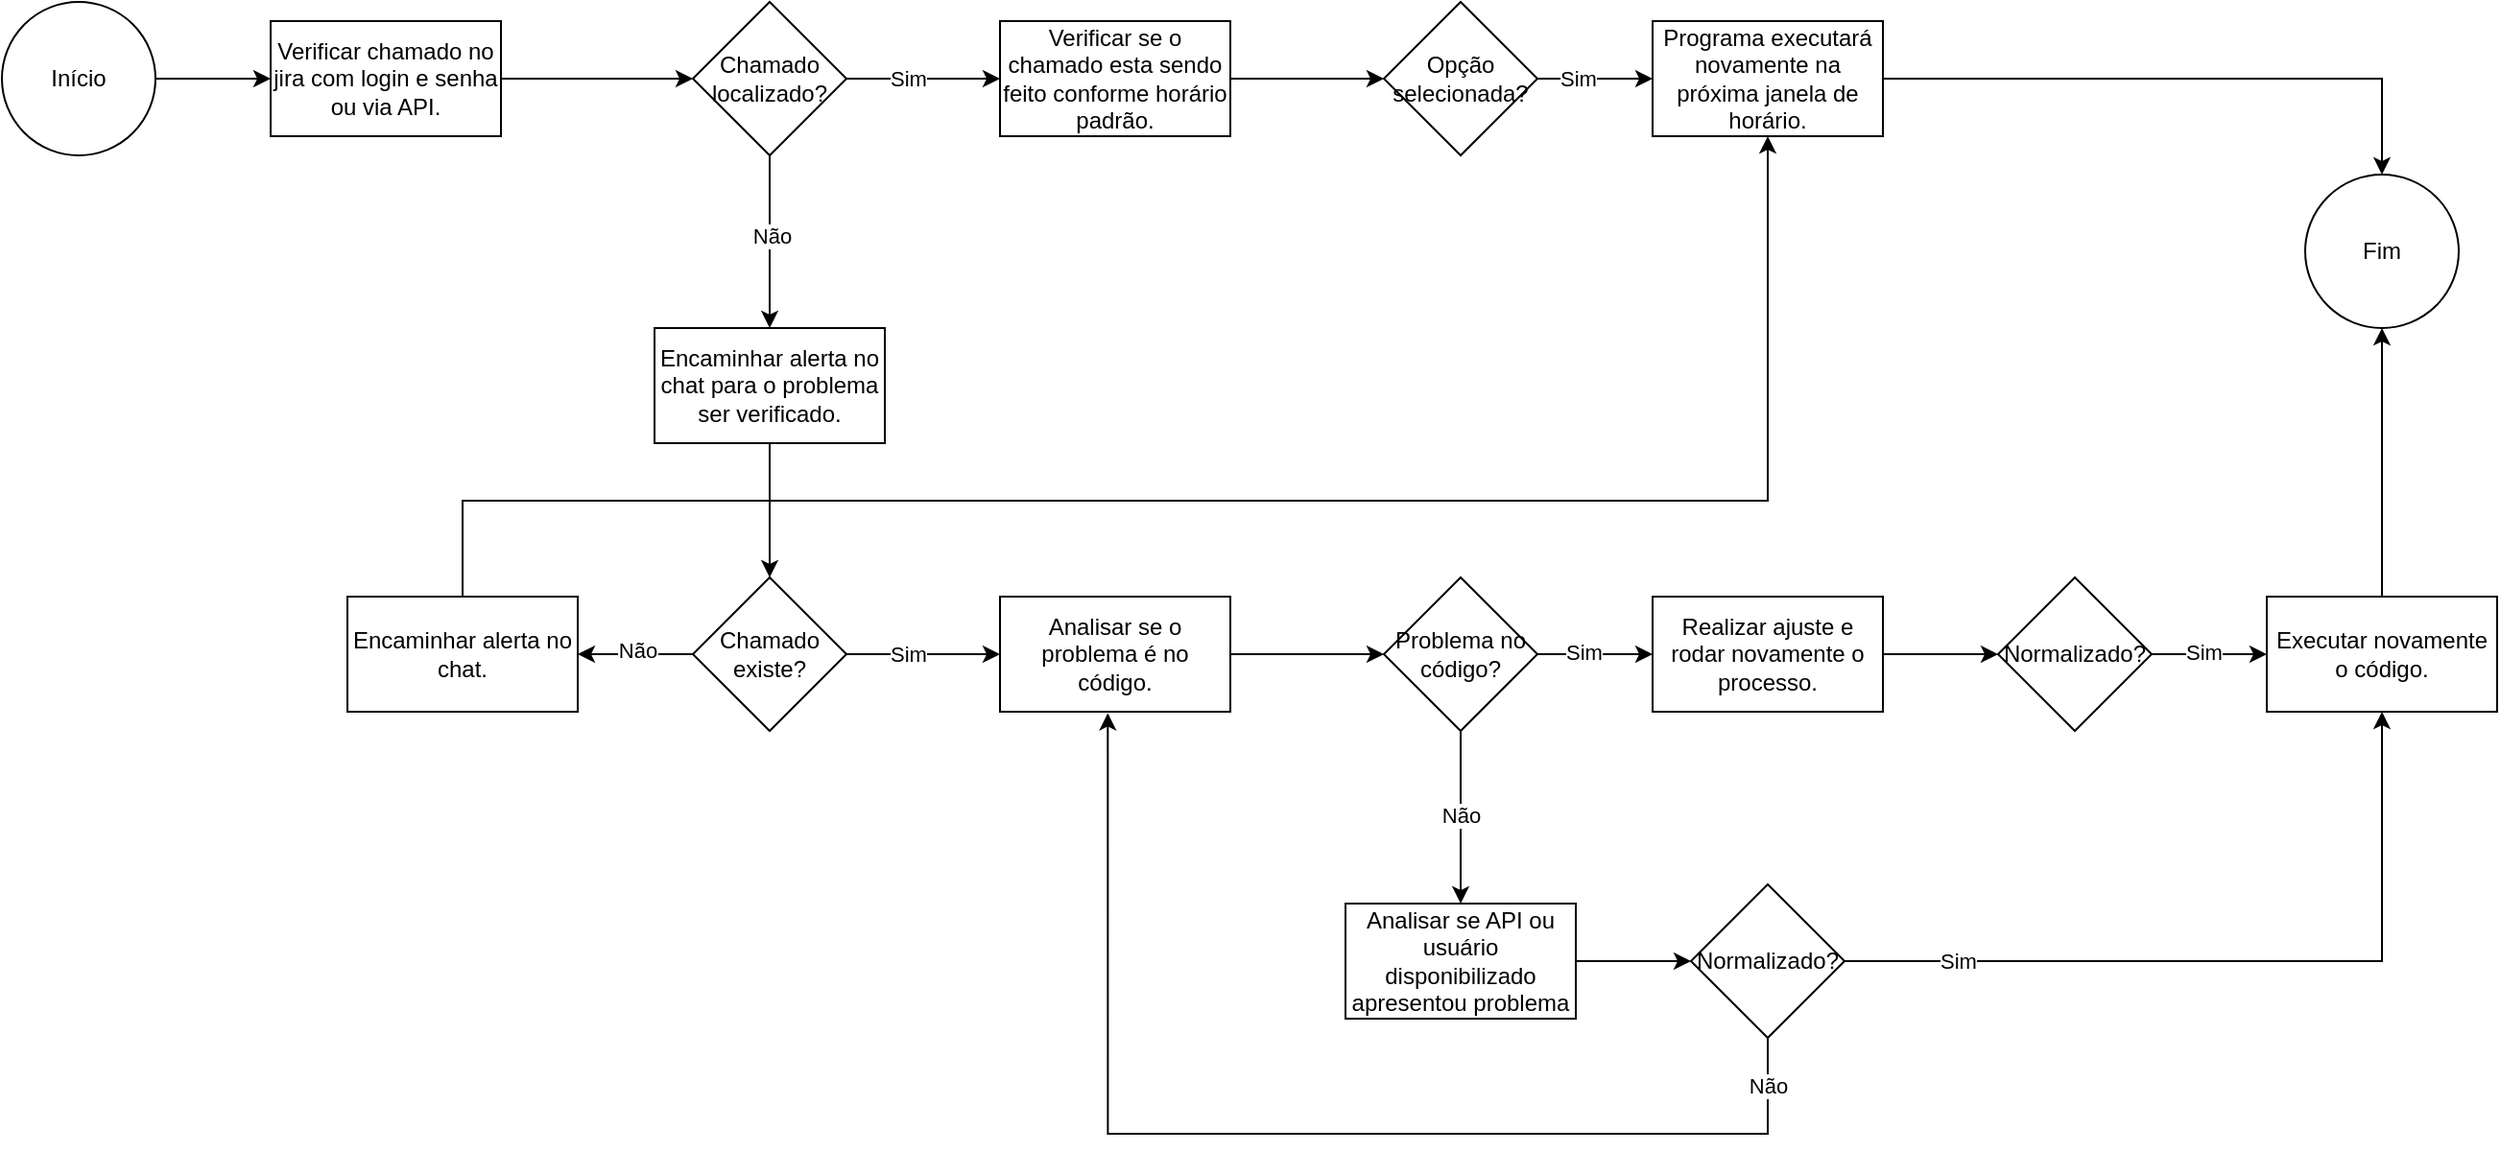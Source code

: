 <mxfile version="25.0.3">
  <diagram name="Página-1" id="F458EmQWVKPjQZFELhoP">
    <mxGraphModel dx="819" dy="469" grid="1" gridSize="10" guides="1" tooltips="1" connect="1" arrows="1" fold="1" page="1" pageScale="1" pageWidth="827" pageHeight="1169" math="0" shadow="0">
      <root>
        <mxCell id="0" />
        <mxCell id="1" parent="0" />
        <mxCell id="_PxMtBCPO3ROkF5QjthU-3" value="" style="edgeStyle=orthogonalEdgeStyle;rounded=0;orthogonalLoop=1;jettySize=auto;html=1;" edge="1" parent="1" source="_PxMtBCPO3ROkF5QjthU-1" target="_PxMtBCPO3ROkF5QjthU-2">
          <mxGeometry relative="1" as="geometry" />
        </mxCell>
        <mxCell id="_PxMtBCPO3ROkF5QjthU-1" value="Início" style="ellipse;whiteSpace=wrap;html=1;aspect=fixed;" vertex="1" parent="1">
          <mxGeometry x="30" y="270" width="80" height="80" as="geometry" />
        </mxCell>
        <mxCell id="_PxMtBCPO3ROkF5QjthU-5" value="" style="edgeStyle=orthogonalEdgeStyle;rounded=0;orthogonalLoop=1;jettySize=auto;html=1;" edge="1" parent="1" source="_PxMtBCPO3ROkF5QjthU-2" target="_PxMtBCPO3ROkF5QjthU-4">
          <mxGeometry relative="1" as="geometry" />
        </mxCell>
        <mxCell id="_PxMtBCPO3ROkF5QjthU-2" value="Verificar chamado no jira com login e senha ou via API." style="whiteSpace=wrap;html=1;" vertex="1" parent="1">
          <mxGeometry x="170" y="280" width="120" height="60" as="geometry" />
        </mxCell>
        <mxCell id="_PxMtBCPO3ROkF5QjthU-10" value="" style="edgeStyle=orthogonalEdgeStyle;rounded=0;orthogonalLoop=1;jettySize=auto;html=1;" edge="1" parent="1" source="_PxMtBCPO3ROkF5QjthU-4" target="_PxMtBCPO3ROkF5QjthU-9">
          <mxGeometry relative="1" as="geometry" />
        </mxCell>
        <mxCell id="_PxMtBCPO3ROkF5QjthU-14" value="Não" style="edgeLabel;html=1;align=center;verticalAlign=middle;resizable=0;points=[];" vertex="1" connectable="0" parent="_PxMtBCPO3ROkF5QjthU-10">
          <mxGeometry x="-0.076" y="1" relative="1" as="geometry">
            <mxPoint as="offset" />
          </mxGeometry>
        </mxCell>
        <mxCell id="_PxMtBCPO3ROkF5QjthU-12" value="" style="edgeStyle=orthogonalEdgeStyle;rounded=0;orthogonalLoop=1;jettySize=auto;html=1;" edge="1" parent="1" source="_PxMtBCPO3ROkF5QjthU-4" target="_PxMtBCPO3ROkF5QjthU-11">
          <mxGeometry relative="1" as="geometry" />
        </mxCell>
        <mxCell id="_PxMtBCPO3ROkF5QjthU-13" value="Sim" style="edgeLabel;html=1;align=center;verticalAlign=middle;resizable=0;points=[];" vertex="1" connectable="0" parent="_PxMtBCPO3ROkF5QjthU-12">
          <mxGeometry x="-0.214" relative="1" as="geometry">
            <mxPoint as="offset" />
          </mxGeometry>
        </mxCell>
        <mxCell id="_PxMtBCPO3ROkF5QjthU-4" value="Chamado localizado?" style="rhombus;whiteSpace=wrap;html=1;" vertex="1" parent="1">
          <mxGeometry x="390" y="270" width="80" height="80" as="geometry" />
        </mxCell>
        <mxCell id="_PxMtBCPO3ROkF5QjthU-16" value="" style="edgeStyle=orthogonalEdgeStyle;rounded=0;orthogonalLoop=1;jettySize=auto;html=1;" edge="1" parent="1" source="_PxMtBCPO3ROkF5QjthU-9" target="_PxMtBCPO3ROkF5QjthU-15">
          <mxGeometry relative="1" as="geometry" />
        </mxCell>
        <mxCell id="_PxMtBCPO3ROkF5QjthU-9" value="Encaminhar alerta no chat para o problema ser verificado." style="whiteSpace=wrap;html=1;" vertex="1" parent="1">
          <mxGeometry x="370" y="440" width="120" height="60" as="geometry" />
        </mxCell>
        <mxCell id="_PxMtBCPO3ROkF5QjthU-32" value="" style="edgeStyle=orthogonalEdgeStyle;rounded=0;orthogonalLoop=1;jettySize=auto;html=1;" edge="1" parent="1" source="_PxMtBCPO3ROkF5QjthU-11" target="_PxMtBCPO3ROkF5QjthU-31">
          <mxGeometry relative="1" as="geometry" />
        </mxCell>
        <mxCell id="_PxMtBCPO3ROkF5QjthU-11" value="Verificar se o chamado esta sendo feito conforme horário padrão." style="whiteSpace=wrap;html=1;" vertex="1" parent="1">
          <mxGeometry x="550" y="280" width="120" height="60" as="geometry" />
        </mxCell>
        <mxCell id="_PxMtBCPO3ROkF5QjthU-18" value="" style="edgeStyle=orthogonalEdgeStyle;rounded=0;orthogonalLoop=1;jettySize=auto;html=1;" edge="1" parent="1" source="_PxMtBCPO3ROkF5QjthU-15" target="_PxMtBCPO3ROkF5QjthU-17">
          <mxGeometry relative="1" as="geometry" />
        </mxCell>
        <mxCell id="_PxMtBCPO3ROkF5QjthU-19" value="Sim" style="edgeLabel;html=1;align=center;verticalAlign=middle;resizable=0;points=[];" vertex="1" connectable="0" parent="_PxMtBCPO3ROkF5QjthU-18">
          <mxGeometry x="-0.214" relative="1" as="geometry">
            <mxPoint as="offset" />
          </mxGeometry>
        </mxCell>
        <mxCell id="_PxMtBCPO3ROkF5QjthU-21" value="" style="edgeStyle=orthogonalEdgeStyle;rounded=0;orthogonalLoop=1;jettySize=auto;html=1;" edge="1" parent="1" source="_PxMtBCPO3ROkF5QjthU-15" target="_PxMtBCPO3ROkF5QjthU-20">
          <mxGeometry relative="1" as="geometry" />
        </mxCell>
        <mxCell id="_PxMtBCPO3ROkF5QjthU-22" value="Não" style="edgeLabel;html=1;align=center;verticalAlign=middle;resizable=0;points=[];" vertex="1" connectable="0" parent="_PxMtBCPO3ROkF5QjthU-21">
          <mxGeometry x="-0.025" y="-2" relative="1" as="geometry">
            <mxPoint as="offset" />
          </mxGeometry>
        </mxCell>
        <mxCell id="_PxMtBCPO3ROkF5QjthU-15" value="Chamado existe?" style="rhombus;whiteSpace=wrap;html=1;" vertex="1" parent="1">
          <mxGeometry x="390" y="570" width="80" height="80" as="geometry" />
        </mxCell>
        <mxCell id="_PxMtBCPO3ROkF5QjthU-24" value="" style="edgeStyle=orthogonalEdgeStyle;rounded=0;orthogonalLoop=1;jettySize=auto;html=1;" edge="1" parent="1" source="_PxMtBCPO3ROkF5QjthU-17" target="_PxMtBCPO3ROkF5QjthU-23">
          <mxGeometry relative="1" as="geometry" />
        </mxCell>
        <mxCell id="_PxMtBCPO3ROkF5QjthU-17" value="Analisar se o problema é no código." style="whiteSpace=wrap;html=1;" vertex="1" parent="1">
          <mxGeometry x="550" y="580" width="120" height="60" as="geometry" />
        </mxCell>
        <mxCell id="_PxMtBCPO3ROkF5QjthU-62" style="edgeStyle=orthogonalEdgeStyle;rounded=0;orthogonalLoop=1;jettySize=auto;html=1;entryX=0.5;entryY=1;entryDx=0;entryDy=0;" edge="1" parent="1" source="_PxMtBCPO3ROkF5QjthU-20" target="_PxMtBCPO3ROkF5QjthU-33">
          <mxGeometry relative="1" as="geometry">
            <Array as="points">
              <mxPoint x="270" y="530" />
              <mxPoint x="950" y="530" />
            </Array>
          </mxGeometry>
        </mxCell>
        <mxCell id="_PxMtBCPO3ROkF5QjthU-20" value="Encaminhar alerta no chat." style="whiteSpace=wrap;html=1;" vertex="1" parent="1">
          <mxGeometry x="210" y="580" width="120" height="60" as="geometry" />
        </mxCell>
        <mxCell id="_PxMtBCPO3ROkF5QjthU-26" value="" style="edgeStyle=orthogonalEdgeStyle;rounded=0;orthogonalLoop=1;jettySize=auto;html=1;" edge="1" parent="1" source="_PxMtBCPO3ROkF5QjthU-23" target="_PxMtBCPO3ROkF5QjthU-25">
          <mxGeometry relative="1" as="geometry" />
        </mxCell>
        <mxCell id="_PxMtBCPO3ROkF5QjthU-27" value="Sim" style="edgeLabel;html=1;align=center;verticalAlign=middle;resizable=0;points=[];" vertex="1" connectable="0" parent="_PxMtBCPO3ROkF5QjthU-26">
          <mxGeometry x="-0.214" y="1" relative="1" as="geometry">
            <mxPoint as="offset" />
          </mxGeometry>
        </mxCell>
        <mxCell id="_PxMtBCPO3ROkF5QjthU-29" value="" style="edgeStyle=orthogonalEdgeStyle;rounded=0;orthogonalLoop=1;jettySize=auto;html=1;" edge="1" parent="1" source="_PxMtBCPO3ROkF5QjthU-23" target="_PxMtBCPO3ROkF5QjthU-28">
          <mxGeometry relative="1" as="geometry" />
        </mxCell>
        <mxCell id="_PxMtBCPO3ROkF5QjthU-30" value="Não" style="edgeLabel;html=1;align=center;verticalAlign=middle;resizable=0;points=[];" vertex="1" connectable="0" parent="_PxMtBCPO3ROkF5QjthU-29">
          <mxGeometry x="-0.038" relative="1" as="geometry">
            <mxPoint as="offset" />
          </mxGeometry>
        </mxCell>
        <mxCell id="_PxMtBCPO3ROkF5QjthU-23" value="Problema no código?" style="rhombus;whiteSpace=wrap;html=1;" vertex="1" parent="1">
          <mxGeometry x="750" y="570" width="80" height="80" as="geometry" />
        </mxCell>
        <mxCell id="_PxMtBCPO3ROkF5QjthU-46" value="" style="edgeStyle=orthogonalEdgeStyle;rounded=0;orthogonalLoop=1;jettySize=auto;html=1;" edge="1" parent="1" source="_PxMtBCPO3ROkF5QjthU-25" target="_PxMtBCPO3ROkF5QjthU-45">
          <mxGeometry relative="1" as="geometry" />
        </mxCell>
        <mxCell id="_PxMtBCPO3ROkF5QjthU-25" value="Realizar ajuste e rodar novamente o processo." style="whiteSpace=wrap;html=1;" vertex="1" parent="1">
          <mxGeometry x="890" y="580" width="120" height="60" as="geometry" />
        </mxCell>
        <mxCell id="_PxMtBCPO3ROkF5QjthU-42" value="" style="edgeStyle=orthogonalEdgeStyle;rounded=0;orthogonalLoop=1;jettySize=auto;html=1;" edge="1" parent="1" source="_PxMtBCPO3ROkF5QjthU-28" target="_PxMtBCPO3ROkF5QjthU-41">
          <mxGeometry relative="1" as="geometry" />
        </mxCell>
        <mxCell id="_PxMtBCPO3ROkF5QjthU-28" value="Analisar se API ou usuário disponibilizado apresentou problema" style="whiteSpace=wrap;html=1;" vertex="1" parent="1">
          <mxGeometry x="730" y="740" width="120" height="60" as="geometry" />
        </mxCell>
        <mxCell id="_PxMtBCPO3ROkF5QjthU-34" value="" style="edgeStyle=orthogonalEdgeStyle;rounded=0;orthogonalLoop=1;jettySize=auto;html=1;" edge="1" parent="1" source="_PxMtBCPO3ROkF5QjthU-31" target="_PxMtBCPO3ROkF5QjthU-33">
          <mxGeometry relative="1" as="geometry" />
        </mxCell>
        <mxCell id="_PxMtBCPO3ROkF5QjthU-36" value="Sim" style="edgeLabel;html=1;align=center;verticalAlign=middle;resizable=0;points=[];" vertex="1" connectable="0" parent="_PxMtBCPO3ROkF5QjthU-34">
          <mxGeometry x="-0.081" relative="1" as="geometry">
            <mxPoint x="-7" as="offset" />
          </mxGeometry>
        </mxCell>
        <mxCell id="_PxMtBCPO3ROkF5QjthU-31" value="Opção selecionada?" style="rhombus;whiteSpace=wrap;html=1;" vertex="1" parent="1">
          <mxGeometry x="750" y="270" width="80" height="80" as="geometry" />
        </mxCell>
        <mxCell id="_PxMtBCPO3ROkF5QjthU-40" style="edgeStyle=orthogonalEdgeStyle;rounded=0;orthogonalLoop=1;jettySize=auto;html=1;entryX=0.5;entryY=0;entryDx=0;entryDy=0;" edge="1" parent="1" source="_PxMtBCPO3ROkF5QjthU-33" target="_PxMtBCPO3ROkF5QjthU-39">
          <mxGeometry relative="1" as="geometry" />
        </mxCell>
        <mxCell id="_PxMtBCPO3ROkF5QjthU-33" value="Programa executará novamente na próxima janela de horário." style="whiteSpace=wrap;html=1;" vertex="1" parent="1">
          <mxGeometry x="890" y="280" width="120" height="60" as="geometry" />
        </mxCell>
        <mxCell id="_PxMtBCPO3ROkF5QjthU-39" value="Fim" style="ellipse;whiteSpace=wrap;html=1;aspect=fixed;" vertex="1" parent="1">
          <mxGeometry x="1230" y="360" width="80" height="80" as="geometry" />
        </mxCell>
        <mxCell id="_PxMtBCPO3ROkF5QjthU-56" style="edgeStyle=orthogonalEdgeStyle;rounded=0;orthogonalLoop=1;jettySize=auto;html=1;entryX=0.5;entryY=1;entryDx=0;entryDy=0;" edge="1" parent="1" source="_PxMtBCPO3ROkF5QjthU-41" target="_PxMtBCPO3ROkF5QjthU-53">
          <mxGeometry relative="1" as="geometry" />
        </mxCell>
        <mxCell id="_PxMtBCPO3ROkF5QjthU-58" value="Sim" style="edgeLabel;html=1;align=center;verticalAlign=middle;resizable=0;points=[];" vertex="1" connectable="0" parent="_PxMtBCPO3ROkF5QjthU-56">
          <mxGeometry x="-0.712" relative="1" as="geometry">
            <mxPoint as="offset" />
          </mxGeometry>
        </mxCell>
        <mxCell id="_PxMtBCPO3ROkF5QjthU-41" value="Normalizado?" style="rhombus;whiteSpace=wrap;html=1;" vertex="1" parent="1">
          <mxGeometry x="910" y="730" width="80" height="80" as="geometry" />
        </mxCell>
        <mxCell id="_PxMtBCPO3ROkF5QjthU-54" value="" style="edgeStyle=orthogonalEdgeStyle;rounded=0;orthogonalLoop=1;jettySize=auto;html=1;" edge="1" parent="1" source="_PxMtBCPO3ROkF5QjthU-45" target="_PxMtBCPO3ROkF5QjthU-53">
          <mxGeometry relative="1" as="geometry" />
        </mxCell>
        <mxCell id="_PxMtBCPO3ROkF5QjthU-55" value="Sim" style="edgeLabel;html=1;align=center;verticalAlign=middle;resizable=0;points=[];" vertex="1" connectable="0" parent="_PxMtBCPO3ROkF5QjthU-54">
          <mxGeometry x="-0.119" y="1" relative="1" as="geometry">
            <mxPoint as="offset" />
          </mxGeometry>
        </mxCell>
        <mxCell id="_PxMtBCPO3ROkF5QjthU-45" value="Normalizado?" style="rhombus;whiteSpace=wrap;html=1;" vertex="1" parent="1">
          <mxGeometry x="1070" y="570" width="80" height="80" as="geometry" />
        </mxCell>
        <mxCell id="_PxMtBCPO3ROkF5QjthU-61" style="edgeStyle=orthogonalEdgeStyle;rounded=0;orthogonalLoop=1;jettySize=auto;html=1;entryX=0.5;entryY=1;entryDx=0;entryDy=0;" edge="1" parent="1" source="_PxMtBCPO3ROkF5QjthU-53" target="_PxMtBCPO3ROkF5QjthU-39">
          <mxGeometry relative="1" as="geometry" />
        </mxCell>
        <mxCell id="_PxMtBCPO3ROkF5QjthU-53" value="Executar novamente o código." style="whiteSpace=wrap;html=1;" vertex="1" parent="1">
          <mxGeometry x="1210" y="580" width="120" height="60" as="geometry" />
        </mxCell>
        <mxCell id="_PxMtBCPO3ROkF5QjthU-59" style="edgeStyle=orthogonalEdgeStyle;rounded=0;orthogonalLoop=1;jettySize=auto;html=1;entryX=0.468;entryY=1.012;entryDx=0;entryDy=0;entryPerimeter=0;" edge="1" parent="1" source="_PxMtBCPO3ROkF5QjthU-41" target="_PxMtBCPO3ROkF5QjthU-17">
          <mxGeometry relative="1" as="geometry">
            <Array as="points">
              <mxPoint x="950" y="860" />
              <mxPoint x="606" y="860" />
            </Array>
          </mxGeometry>
        </mxCell>
        <mxCell id="_PxMtBCPO3ROkF5QjthU-60" value="Não" style="edgeLabel;html=1;align=center;verticalAlign=middle;resizable=0;points=[];" vertex="1" connectable="0" parent="_PxMtBCPO3ROkF5QjthU-59">
          <mxGeometry x="-0.918" relative="1" as="geometry">
            <mxPoint as="offset" />
          </mxGeometry>
        </mxCell>
      </root>
    </mxGraphModel>
  </diagram>
</mxfile>
